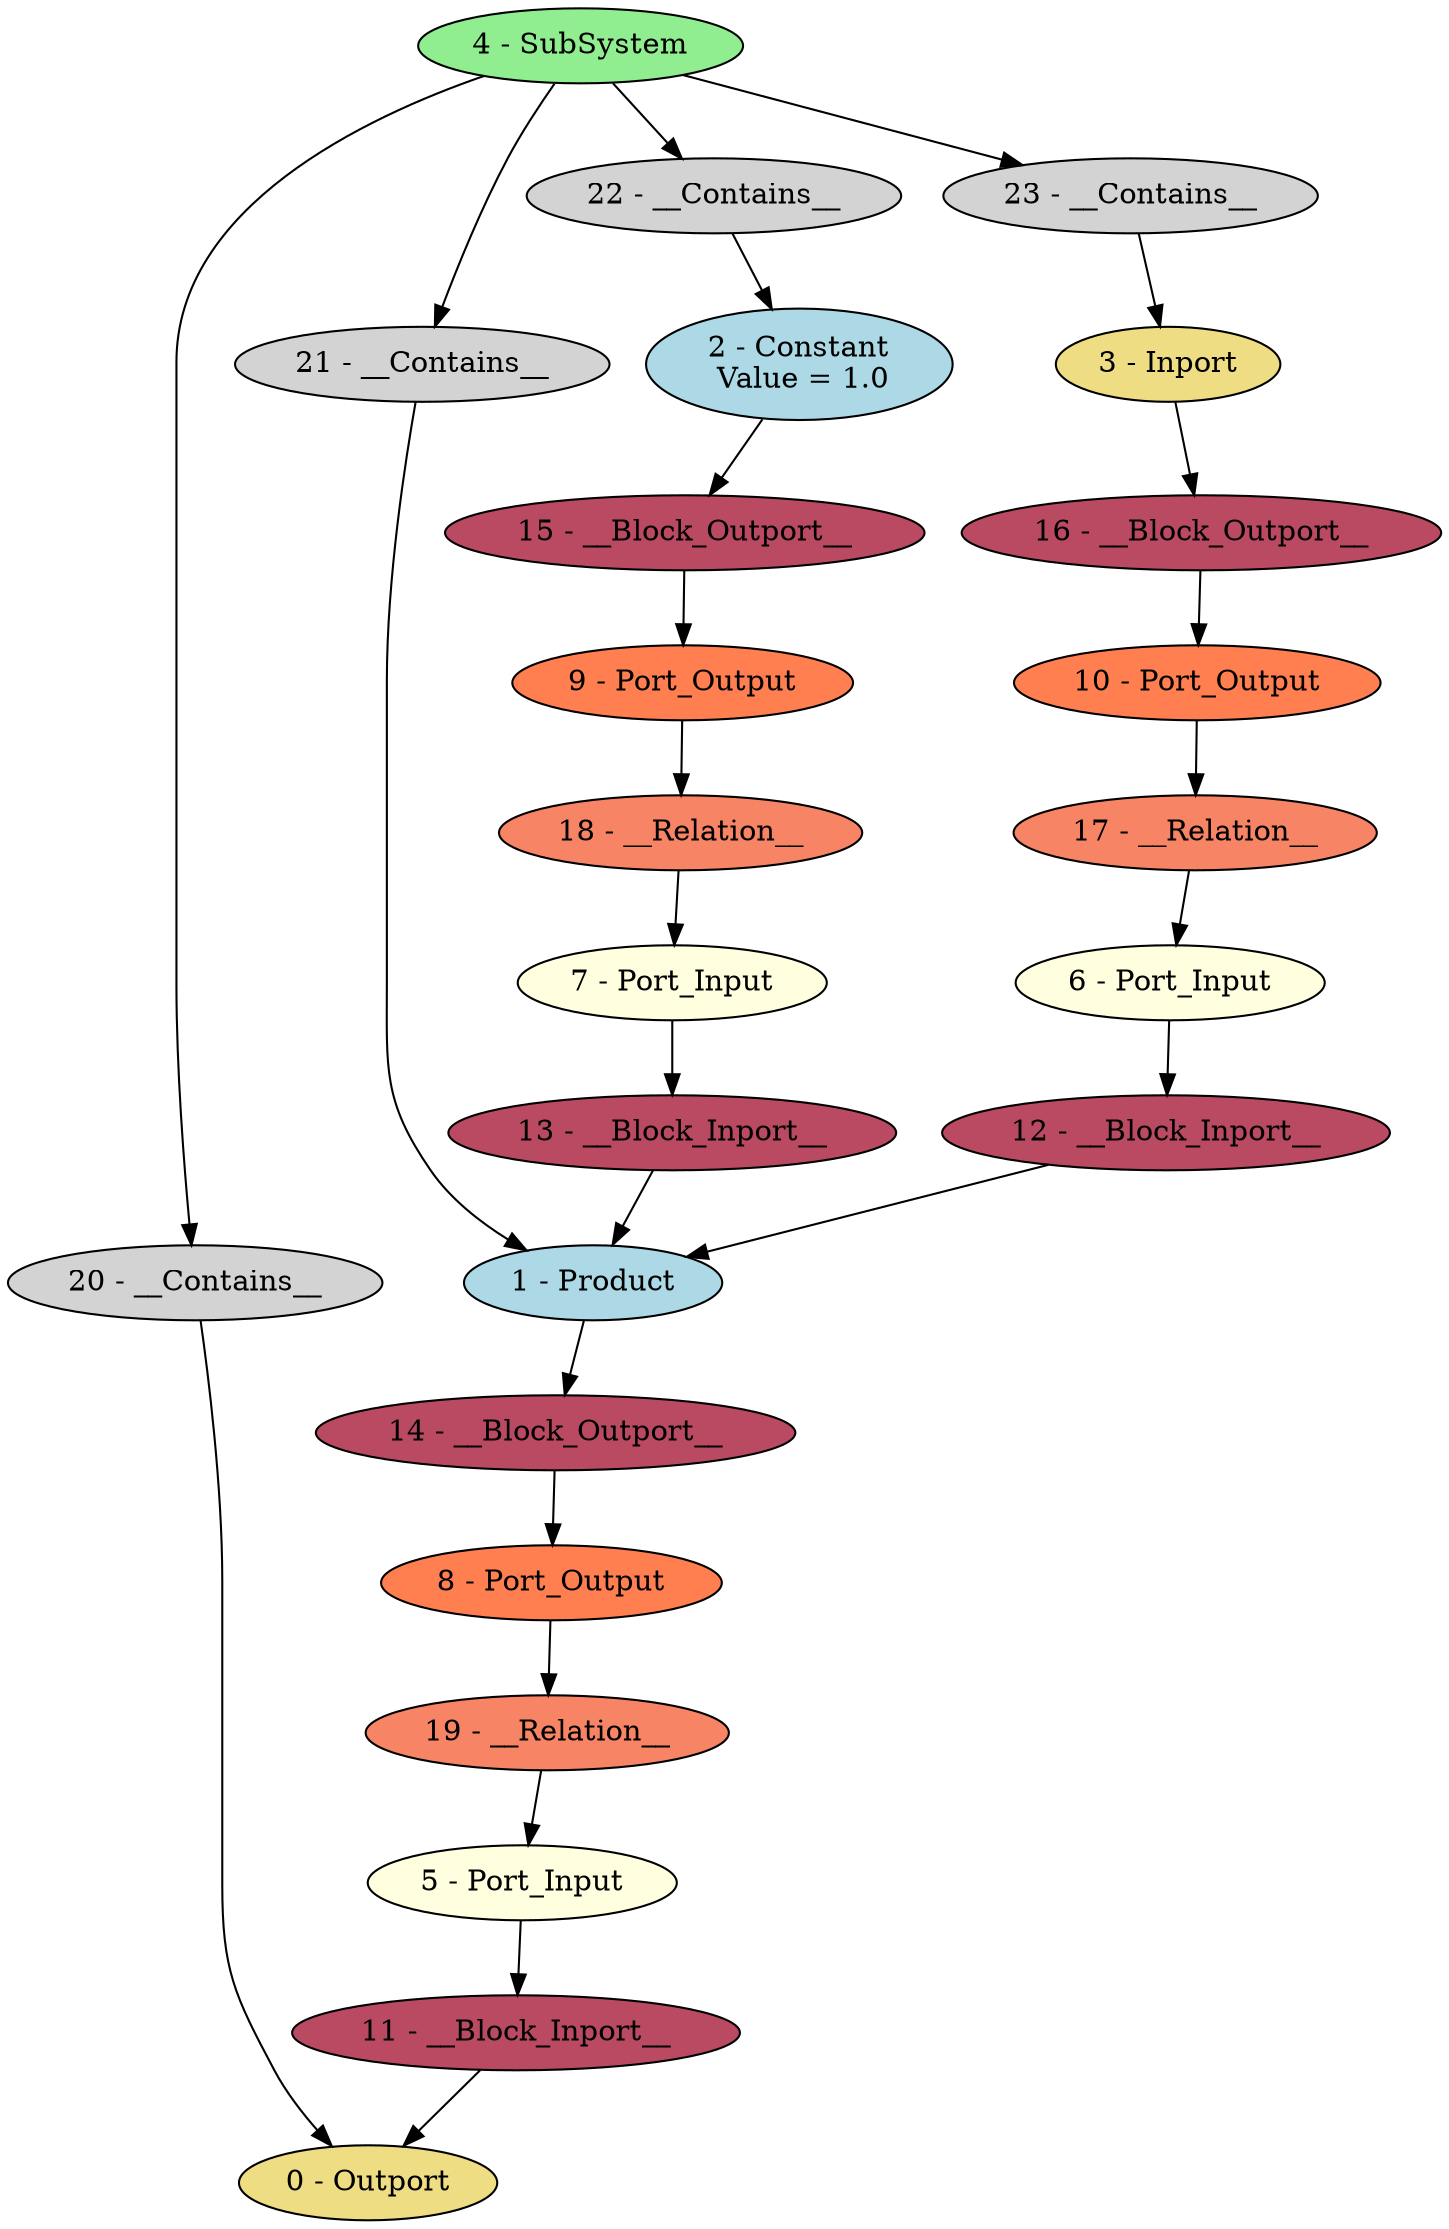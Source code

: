 digraph HFlattModel {
"0 - Outport" [style=filled, fillcolor=lightgoldenrod];
"1 - Product" [style=filled, fillcolor=lightblue];
"2 - Constant\n Value = 1.0" [style=filled, fillcolor=lightblue];
"3 - Inport" [style=filled, fillcolor=lightgoldenrod];
"4 - SubSystem" [style=filled, fillcolor=lightgreen];
"5 - Port_Input" [style=filled, fillcolor=lightyellow];
"6 - Port_Input" [style=filled, fillcolor=lightyellow];
"7 - Port_Input" [style=filled, fillcolor=lightyellow];
"8 - Port_Output" [style=filled, fillcolor=coral];
"9 - Port_Output" [style=filled, fillcolor=coral];
"10 - Port_Output" [style=filled, fillcolor=coral];
"11 - __Block_Inport__" [style=filled, fillcolor="#b94a62"];
"12 - __Block_Inport__" [style=filled, fillcolor="#b94a62"];
"13 - __Block_Inport__" [style=filled, fillcolor="#b94a62"];
"14 - __Block_Outport__" [style=filled, fillcolor="#b94a62"];
"15 - __Block_Outport__" [style=filled, fillcolor="#b94a62"];
"16 - __Block_Outport__" [style=filled, fillcolor="#b94a62"];
"17 - __Relation__" [style=filled, fillcolor="#f78465"];
"18 - __Relation__" [style=filled, fillcolor="#f78465"];
"19 - __Relation__" [style=filled, fillcolor="#f78465"];
"20 - __Contains__" [style=filled, fillcolor=lightgray];
"21 - __Contains__" [style=filled, fillcolor=lightgray];
"22 - __Contains__" [style=filled, fillcolor=lightgray];
"23 - __Contains__" [style=filled, fillcolor=lightgray];
"1 - Product" -> "14 - __Block_Outport__";
"14 - __Block_Outport__" -> "8 - Port_Output";
"2 - Constant\n Value = 1.0" -> "15 - __Block_Outport__";
"15 - __Block_Outport__" -> "9 - Port_Output";
"3 - Inport" -> "16 - __Block_Outport__";
"16 - __Block_Outport__" -> "10 - Port_Output";
"4 - SubSystem" -> "20 - __Contains__";
"20 - __Contains__" -> "0 - Outport";
"4 - SubSystem" -> "21 - __Contains__";
"21 - __Contains__" -> "1 - Product";
"4 - SubSystem" -> "22 - __Contains__";
"22 - __Contains__" -> "2 - Constant\n Value = 1.0";
"4 - SubSystem" -> "23 - __Contains__";
"23 - __Contains__" -> "3 - Inport";
"10 - Port_Output" -> "17 - __Relation__";
"17 - __Relation__" -> "6 - Port_Input";
"9 - Port_Output" -> "18 - __Relation__";
"18 - __Relation__" -> "7 - Port_Input";
"8 - Port_Output" -> "19 - __Relation__";
"19 - __Relation__" -> "5 - Port_Input";
"11 - __Block_Inport__" -> "0 - Outport";
"5 - Port_Input" -> "11 - __Block_Inport__";
"12 - __Block_Inport__" -> "1 - Product";
"6 - Port_Input" -> "12 - __Block_Inport__";
"13 - __Block_Inport__" -> "1 - Product";
"7 - Port_Input" -> "13 - __Block_Inport__";
}
